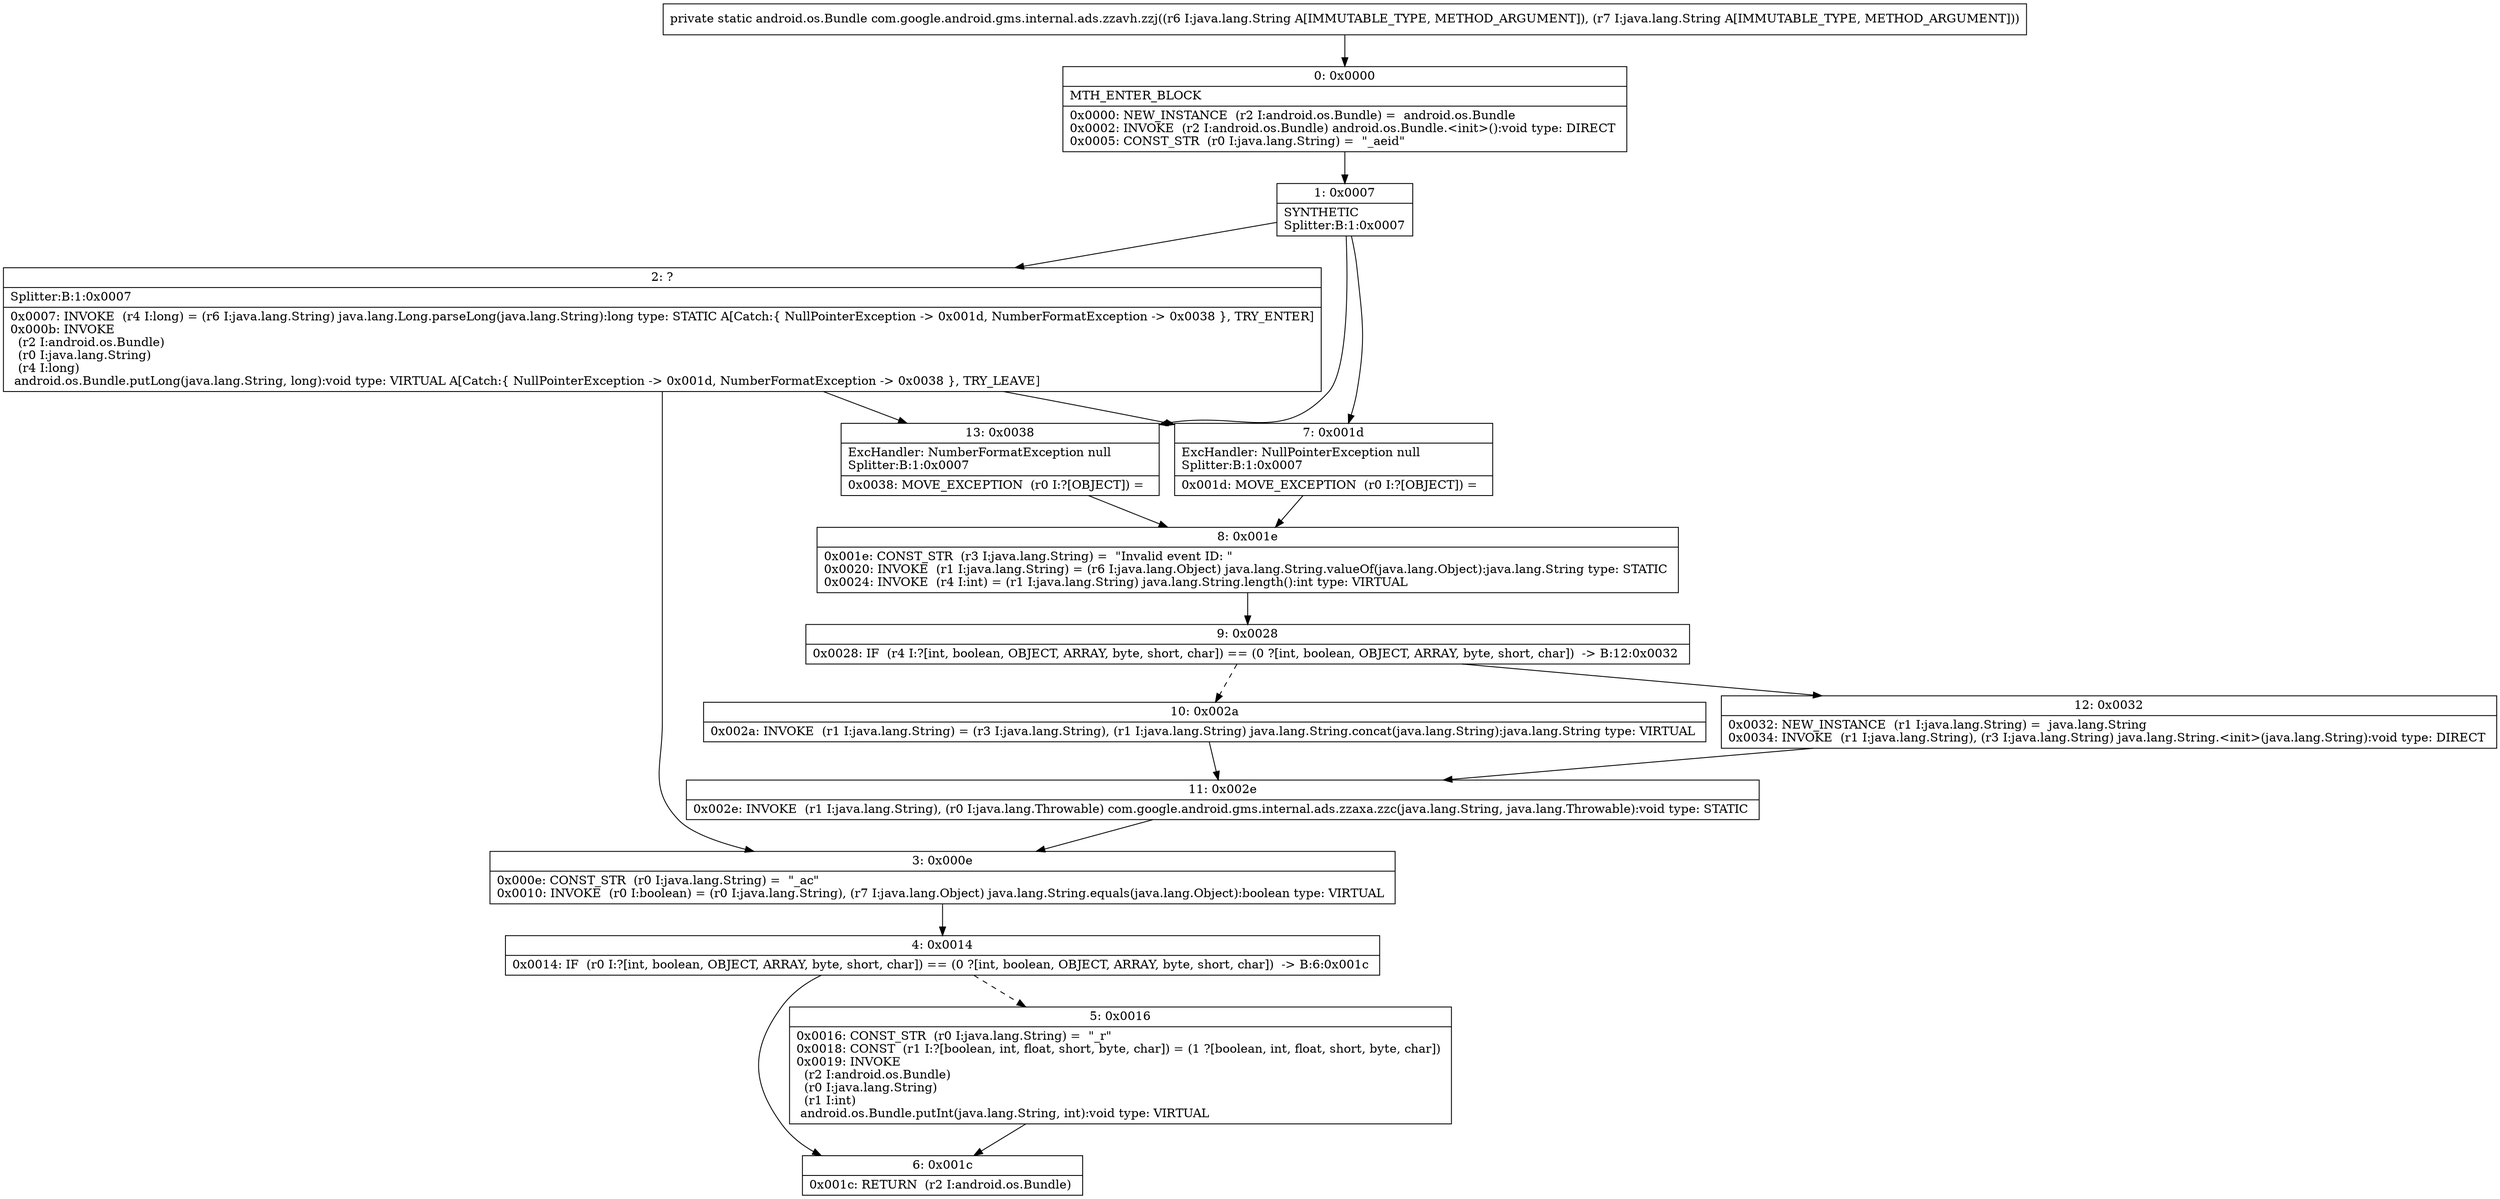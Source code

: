 digraph "CFG forcom.google.android.gms.internal.ads.zzavh.zzj(Ljava\/lang\/String;Ljava\/lang\/String;)Landroid\/os\/Bundle;" {
Node_0 [shape=record,label="{0\:\ 0x0000|MTH_ENTER_BLOCK\l|0x0000: NEW_INSTANCE  (r2 I:android.os.Bundle) =  android.os.Bundle \l0x0002: INVOKE  (r2 I:android.os.Bundle) android.os.Bundle.\<init\>():void type: DIRECT \l0x0005: CONST_STR  (r0 I:java.lang.String) =  \"_aeid\" \l}"];
Node_1 [shape=record,label="{1\:\ 0x0007|SYNTHETIC\lSplitter:B:1:0x0007\l}"];
Node_2 [shape=record,label="{2\:\ ?|Splitter:B:1:0x0007\l|0x0007: INVOKE  (r4 I:long) = (r6 I:java.lang.String) java.lang.Long.parseLong(java.lang.String):long type: STATIC A[Catch:\{ NullPointerException \-\> 0x001d, NumberFormatException \-\> 0x0038 \}, TRY_ENTER]\l0x000b: INVOKE  \l  (r2 I:android.os.Bundle)\l  (r0 I:java.lang.String)\l  (r4 I:long)\l android.os.Bundle.putLong(java.lang.String, long):void type: VIRTUAL A[Catch:\{ NullPointerException \-\> 0x001d, NumberFormatException \-\> 0x0038 \}, TRY_LEAVE]\l}"];
Node_3 [shape=record,label="{3\:\ 0x000e|0x000e: CONST_STR  (r0 I:java.lang.String) =  \"_ac\" \l0x0010: INVOKE  (r0 I:boolean) = (r0 I:java.lang.String), (r7 I:java.lang.Object) java.lang.String.equals(java.lang.Object):boolean type: VIRTUAL \l}"];
Node_4 [shape=record,label="{4\:\ 0x0014|0x0014: IF  (r0 I:?[int, boolean, OBJECT, ARRAY, byte, short, char]) == (0 ?[int, boolean, OBJECT, ARRAY, byte, short, char])  \-\> B:6:0x001c \l}"];
Node_5 [shape=record,label="{5\:\ 0x0016|0x0016: CONST_STR  (r0 I:java.lang.String) =  \"_r\" \l0x0018: CONST  (r1 I:?[boolean, int, float, short, byte, char]) = (1 ?[boolean, int, float, short, byte, char]) \l0x0019: INVOKE  \l  (r2 I:android.os.Bundle)\l  (r0 I:java.lang.String)\l  (r1 I:int)\l android.os.Bundle.putInt(java.lang.String, int):void type: VIRTUAL \l}"];
Node_6 [shape=record,label="{6\:\ 0x001c|0x001c: RETURN  (r2 I:android.os.Bundle) \l}"];
Node_7 [shape=record,label="{7\:\ 0x001d|ExcHandler: NullPointerException null\lSplitter:B:1:0x0007\l|0x001d: MOVE_EXCEPTION  (r0 I:?[OBJECT]) =  \l}"];
Node_8 [shape=record,label="{8\:\ 0x001e|0x001e: CONST_STR  (r3 I:java.lang.String) =  \"Invalid event ID: \" \l0x0020: INVOKE  (r1 I:java.lang.String) = (r6 I:java.lang.Object) java.lang.String.valueOf(java.lang.Object):java.lang.String type: STATIC \l0x0024: INVOKE  (r4 I:int) = (r1 I:java.lang.String) java.lang.String.length():int type: VIRTUAL \l}"];
Node_9 [shape=record,label="{9\:\ 0x0028|0x0028: IF  (r4 I:?[int, boolean, OBJECT, ARRAY, byte, short, char]) == (0 ?[int, boolean, OBJECT, ARRAY, byte, short, char])  \-\> B:12:0x0032 \l}"];
Node_10 [shape=record,label="{10\:\ 0x002a|0x002a: INVOKE  (r1 I:java.lang.String) = (r3 I:java.lang.String), (r1 I:java.lang.String) java.lang.String.concat(java.lang.String):java.lang.String type: VIRTUAL \l}"];
Node_11 [shape=record,label="{11\:\ 0x002e|0x002e: INVOKE  (r1 I:java.lang.String), (r0 I:java.lang.Throwable) com.google.android.gms.internal.ads.zzaxa.zzc(java.lang.String, java.lang.Throwable):void type: STATIC \l}"];
Node_12 [shape=record,label="{12\:\ 0x0032|0x0032: NEW_INSTANCE  (r1 I:java.lang.String) =  java.lang.String \l0x0034: INVOKE  (r1 I:java.lang.String), (r3 I:java.lang.String) java.lang.String.\<init\>(java.lang.String):void type: DIRECT \l}"];
Node_13 [shape=record,label="{13\:\ 0x0038|ExcHandler: NumberFormatException null\lSplitter:B:1:0x0007\l|0x0038: MOVE_EXCEPTION  (r0 I:?[OBJECT]) =  \l}"];
MethodNode[shape=record,label="{private static android.os.Bundle com.google.android.gms.internal.ads.zzavh.zzj((r6 I:java.lang.String A[IMMUTABLE_TYPE, METHOD_ARGUMENT]), (r7 I:java.lang.String A[IMMUTABLE_TYPE, METHOD_ARGUMENT])) }"];
MethodNode -> Node_0;
Node_0 -> Node_1;
Node_1 -> Node_2;
Node_1 -> Node_7;
Node_1 -> Node_13;
Node_2 -> Node_3;
Node_2 -> Node_7;
Node_2 -> Node_13;
Node_3 -> Node_4;
Node_4 -> Node_5[style=dashed];
Node_4 -> Node_6;
Node_5 -> Node_6;
Node_7 -> Node_8;
Node_8 -> Node_9;
Node_9 -> Node_10[style=dashed];
Node_9 -> Node_12;
Node_10 -> Node_11;
Node_11 -> Node_3;
Node_12 -> Node_11;
Node_13 -> Node_8;
}

